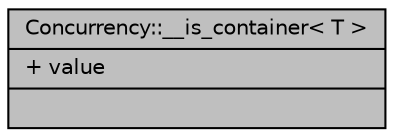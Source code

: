 digraph "Concurrency::__is_container&lt; T &gt;"
{
  edge [fontname="Helvetica",fontsize="10",labelfontname="Helvetica",labelfontsize="10"];
  node [fontname="Helvetica",fontsize="10",shape=record];
  Node1 [label="{Concurrency::__is_container\< T \>\n|+ value\l|}",height=0.2,width=0.4,color="black", fillcolor="grey75", style="filled", fontcolor="black"];
}

